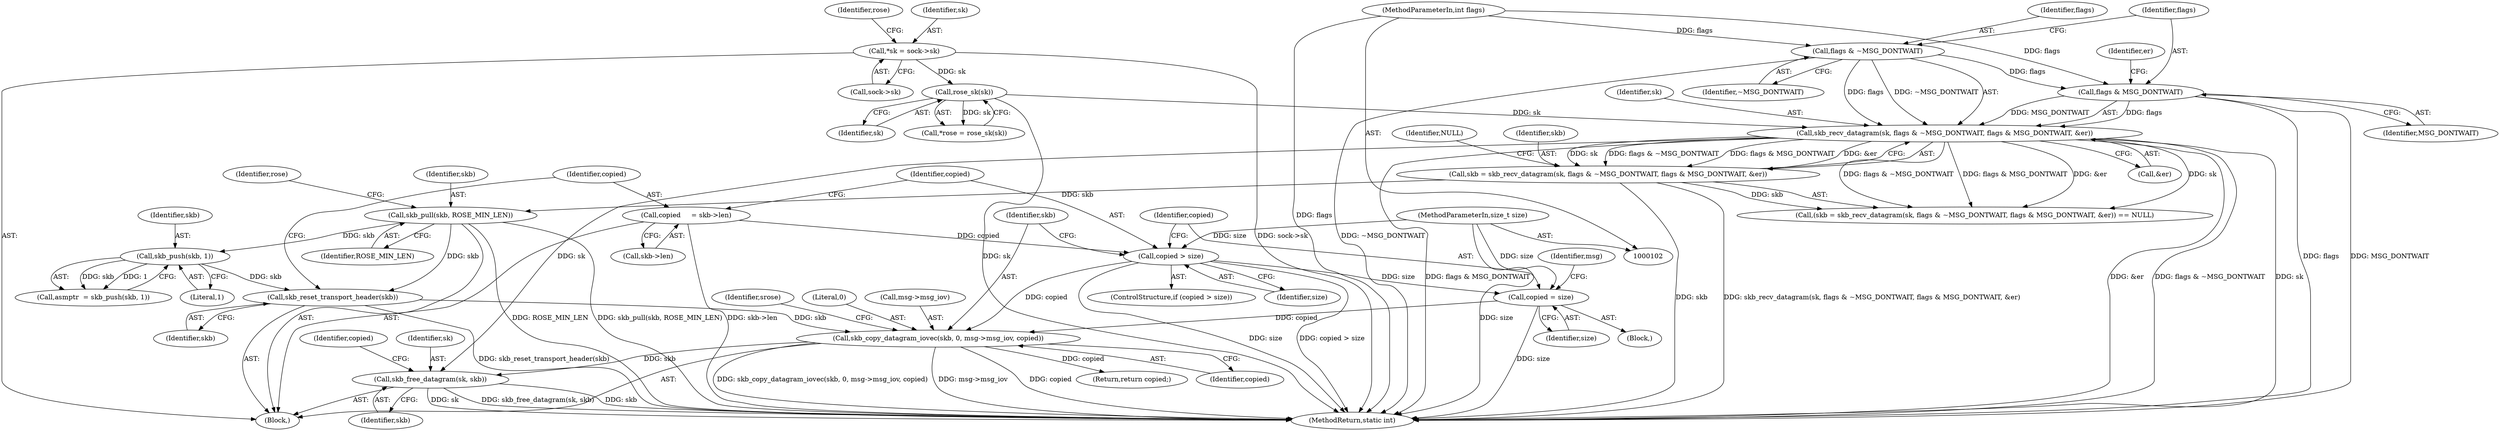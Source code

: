 digraph "0_linux_f3d3342602f8bcbf37d7c46641cb9bca7618eb1c_28@API" {
"1000325" [label="(Call,skb_free_datagram(sk, skb))"];
"1000147" [label="(Call,skb_recv_datagram(sk, flags & ~MSG_DONTWAIT, flags & MSG_DONTWAIT, &er))"];
"1000118" [label="(Call,rose_sk(sk))"];
"1000110" [label="(Call,*sk = sock->sk)"];
"1000149" [label="(Call,flags & ~MSG_DONTWAIT)"];
"1000107" [label="(MethodParameterIn,int flags)"];
"1000152" [label="(Call,flags & MSG_DONTWAIT)"];
"1000208" [label="(Call,skb_copy_datagram_iovec(skb, 0, msg->msg_iov, copied))"];
"1000188" [label="(Call,skb_reset_transport_header(skb))"];
"1000181" [label="(Call,skb_push(skb, 1))"];
"1000171" [label="(Call,skb_pull(skb, ROSE_MIN_LEN))"];
"1000145" [label="(Call,skb = skb_recv_datagram(sk, flags & ~MSG_DONTWAIT, flags & MSG_DONTWAIT, &er))"];
"1000200" [label="(Call,copied = size)"];
"1000196" [label="(Call,copied > size)"];
"1000190" [label="(Call,copied     = skb->len)"];
"1000106" [label="(MethodParameterIn,size_t size)"];
"1000327" [label="(Identifier,skb)"];
"1000157" [label="(Identifier,NULL)"];
"1000154" [label="(Identifier,MSG_DONTWAIT)"];
"1000195" [label="(ControlStructure,if (copied > size))"];
"1000117" [label="(Identifier,rose)"];
"1000119" [label="(Identifier,sk)"];
"1000200" [label="(Call,copied = size)"];
"1000183" [label="(Literal,1)"];
"1000330" [label="(MethodReturn,static int)"];
"1000110" [label="(Call,*sk = sock->sk)"];
"1000153" [label="(Identifier,flags)"];
"1000108" [label="(Block,)"];
"1000156" [label="(Identifier,er)"];
"1000155" [label="(Call,&er)"];
"1000118" [label="(Call,rose_sk(sk))"];
"1000173" [label="(Identifier,ROSE_MIN_LEN)"];
"1000325" [label="(Call,skb_free_datagram(sk, skb))"];
"1000176" [label="(Identifier,rose)"];
"1000172" [label="(Identifier,skb)"];
"1000150" [label="(Identifier,flags)"];
"1000151" [label="(Identifier,~MSG_DONTWAIT)"];
"1000192" [label="(Call,skb->len)"];
"1000147" [label="(Call,skb_recv_datagram(sk, flags & ~MSG_DONTWAIT, flags & MSG_DONTWAIT, &er))"];
"1000111" [label="(Identifier,sk)"];
"1000209" [label="(Identifier,skb)"];
"1000106" [label="(MethodParameterIn,size_t size)"];
"1000190" [label="(Call,copied     = skb->len)"];
"1000112" [label="(Call,sock->sk)"];
"1000198" [label="(Identifier,size)"];
"1000107" [label="(MethodParameterIn,int flags)"];
"1000202" [label="(Identifier,size)"];
"1000211" [label="(Call,msg->msg_iov)"];
"1000197" [label="(Identifier,copied)"];
"1000145" [label="(Call,skb = skb_recv_datagram(sk, flags & ~MSG_DONTWAIT, flags & MSG_DONTWAIT, &er))"];
"1000149" [label="(Call,flags & ~MSG_DONTWAIT)"];
"1000189" [label="(Identifier,skb)"];
"1000326" [label="(Identifier,sk)"];
"1000152" [label="(Call,flags & MSG_DONTWAIT)"];
"1000196" [label="(Call,copied > size)"];
"1000199" [label="(Block,)"];
"1000201" [label="(Identifier,copied)"];
"1000329" [label="(Identifier,copied)"];
"1000116" [label="(Call,*rose = rose_sk(sk))"];
"1000214" [label="(Identifier,copied)"];
"1000328" [label="(Return,return copied;)"];
"1000217" [label="(Identifier,srose)"];
"1000148" [label="(Identifier,sk)"];
"1000191" [label="(Identifier,copied)"];
"1000171" [label="(Call,skb_pull(skb, ROSE_MIN_LEN))"];
"1000146" [label="(Identifier,skb)"];
"1000188" [label="(Call,skb_reset_transport_header(skb))"];
"1000181" [label="(Call,skb_push(skb, 1))"];
"1000208" [label="(Call,skb_copy_datagram_iovec(skb, 0, msg->msg_iov, copied))"];
"1000182" [label="(Identifier,skb)"];
"1000179" [label="(Call,asmptr  = skb_push(skb, 1))"];
"1000205" [label="(Identifier,msg)"];
"1000210" [label="(Literal,0)"];
"1000144" [label="(Call,(skb = skb_recv_datagram(sk, flags & ~MSG_DONTWAIT, flags & MSG_DONTWAIT, &er)) == NULL)"];
"1000325" -> "1000108"  [label="AST: "];
"1000325" -> "1000327"  [label="CFG: "];
"1000326" -> "1000325"  [label="AST: "];
"1000327" -> "1000325"  [label="AST: "];
"1000329" -> "1000325"  [label="CFG: "];
"1000325" -> "1000330"  [label="DDG: sk"];
"1000325" -> "1000330"  [label="DDG: skb_free_datagram(sk, skb)"];
"1000325" -> "1000330"  [label="DDG: skb"];
"1000147" -> "1000325"  [label="DDG: sk"];
"1000208" -> "1000325"  [label="DDG: skb"];
"1000147" -> "1000145"  [label="AST: "];
"1000147" -> "1000155"  [label="CFG: "];
"1000148" -> "1000147"  [label="AST: "];
"1000149" -> "1000147"  [label="AST: "];
"1000152" -> "1000147"  [label="AST: "];
"1000155" -> "1000147"  [label="AST: "];
"1000145" -> "1000147"  [label="CFG: "];
"1000147" -> "1000330"  [label="DDG: flags & MSG_DONTWAIT"];
"1000147" -> "1000330"  [label="DDG: &er"];
"1000147" -> "1000330"  [label="DDG: flags & ~MSG_DONTWAIT"];
"1000147" -> "1000330"  [label="DDG: sk"];
"1000147" -> "1000144"  [label="DDG: sk"];
"1000147" -> "1000144"  [label="DDG: flags & ~MSG_DONTWAIT"];
"1000147" -> "1000144"  [label="DDG: flags & MSG_DONTWAIT"];
"1000147" -> "1000144"  [label="DDG: &er"];
"1000147" -> "1000145"  [label="DDG: sk"];
"1000147" -> "1000145"  [label="DDG: flags & ~MSG_DONTWAIT"];
"1000147" -> "1000145"  [label="DDG: flags & MSG_DONTWAIT"];
"1000147" -> "1000145"  [label="DDG: &er"];
"1000118" -> "1000147"  [label="DDG: sk"];
"1000149" -> "1000147"  [label="DDG: flags"];
"1000149" -> "1000147"  [label="DDG: ~MSG_DONTWAIT"];
"1000152" -> "1000147"  [label="DDG: flags"];
"1000152" -> "1000147"  [label="DDG: MSG_DONTWAIT"];
"1000118" -> "1000116"  [label="AST: "];
"1000118" -> "1000119"  [label="CFG: "];
"1000119" -> "1000118"  [label="AST: "];
"1000116" -> "1000118"  [label="CFG: "];
"1000118" -> "1000330"  [label="DDG: sk"];
"1000118" -> "1000116"  [label="DDG: sk"];
"1000110" -> "1000118"  [label="DDG: sk"];
"1000110" -> "1000108"  [label="AST: "];
"1000110" -> "1000112"  [label="CFG: "];
"1000111" -> "1000110"  [label="AST: "];
"1000112" -> "1000110"  [label="AST: "];
"1000117" -> "1000110"  [label="CFG: "];
"1000110" -> "1000330"  [label="DDG: sock->sk"];
"1000149" -> "1000151"  [label="CFG: "];
"1000150" -> "1000149"  [label="AST: "];
"1000151" -> "1000149"  [label="AST: "];
"1000153" -> "1000149"  [label="CFG: "];
"1000149" -> "1000330"  [label="DDG: ~MSG_DONTWAIT"];
"1000107" -> "1000149"  [label="DDG: flags"];
"1000149" -> "1000152"  [label="DDG: flags"];
"1000107" -> "1000102"  [label="AST: "];
"1000107" -> "1000330"  [label="DDG: flags"];
"1000107" -> "1000152"  [label="DDG: flags"];
"1000152" -> "1000154"  [label="CFG: "];
"1000153" -> "1000152"  [label="AST: "];
"1000154" -> "1000152"  [label="AST: "];
"1000156" -> "1000152"  [label="CFG: "];
"1000152" -> "1000330"  [label="DDG: flags"];
"1000152" -> "1000330"  [label="DDG: MSG_DONTWAIT"];
"1000208" -> "1000108"  [label="AST: "];
"1000208" -> "1000214"  [label="CFG: "];
"1000209" -> "1000208"  [label="AST: "];
"1000210" -> "1000208"  [label="AST: "];
"1000211" -> "1000208"  [label="AST: "];
"1000214" -> "1000208"  [label="AST: "];
"1000217" -> "1000208"  [label="CFG: "];
"1000208" -> "1000330"  [label="DDG: copied"];
"1000208" -> "1000330"  [label="DDG: skb_copy_datagram_iovec(skb, 0, msg->msg_iov, copied)"];
"1000208" -> "1000330"  [label="DDG: msg->msg_iov"];
"1000188" -> "1000208"  [label="DDG: skb"];
"1000200" -> "1000208"  [label="DDG: copied"];
"1000196" -> "1000208"  [label="DDG: copied"];
"1000208" -> "1000328"  [label="DDG: copied"];
"1000188" -> "1000108"  [label="AST: "];
"1000188" -> "1000189"  [label="CFG: "];
"1000189" -> "1000188"  [label="AST: "];
"1000191" -> "1000188"  [label="CFG: "];
"1000188" -> "1000330"  [label="DDG: skb_reset_transport_header(skb)"];
"1000181" -> "1000188"  [label="DDG: skb"];
"1000171" -> "1000188"  [label="DDG: skb"];
"1000181" -> "1000179"  [label="AST: "];
"1000181" -> "1000183"  [label="CFG: "];
"1000182" -> "1000181"  [label="AST: "];
"1000183" -> "1000181"  [label="AST: "];
"1000179" -> "1000181"  [label="CFG: "];
"1000181" -> "1000179"  [label="DDG: skb"];
"1000181" -> "1000179"  [label="DDG: 1"];
"1000171" -> "1000181"  [label="DDG: skb"];
"1000171" -> "1000108"  [label="AST: "];
"1000171" -> "1000173"  [label="CFG: "];
"1000172" -> "1000171"  [label="AST: "];
"1000173" -> "1000171"  [label="AST: "];
"1000176" -> "1000171"  [label="CFG: "];
"1000171" -> "1000330"  [label="DDG: ROSE_MIN_LEN"];
"1000171" -> "1000330"  [label="DDG: skb_pull(skb, ROSE_MIN_LEN)"];
"1000145" -> "1000171"  [label="DDG: skb"];
"1000145" -> "1000144"  [label="AST: "];
"1000146" -> "1000145"  [label="AST: "];
"1000157" -> "1000145"  [label="CFG: "];
"1000145" -> "1000330"  [label="DDG: skb"];
"1000145" -> "1000330"  [label="DDG: skb_recv_datagram(sk, flags & ~MSG_DONTWAIT, flags & MSG_DONTWAIT, &er)"];
"1000145" -> "1000144"  [label="DDG: skb"];
"1000200" -> "1000199"  [label="AST: "];
"1000200" -> "1000202"  [label="CFG: "];
"1000201" -> "1000200"  [label="AST: "];
"1000202" -> "1000200"  [label="AST: "];
"1000205" -> "1000200"  [label="CFG: "];
"1000200" -> "1000330"  [label="DDG: size"];
"1000196" -> "1000200"  [label="DDG: size"];
"1000106" -> "1000200"  [label="DDG: size"];
"1000196" -> "1000195"  [label="AST: "];
"1000196" -> "1000198"  [label="CFG: "];
"1000197" -> "1000196"  [label="AST: "];
"1000198" -> "1000196"  [label="AST: "];
"1000201" -> "1000196"  [label="CFG: "];
"1000209" -> "1000196"  [label="CFG: "];
"1000196" -> "1000330"  [label="DDG: copied > size"];
"1000196" -> "1000330"  [label="DDG: size"];
"1000190" -> "1000196"  [label="DDG: copied"];
"1000106" -> "1000196"  [label="DDG: size"];
"1000190" -> "1000108"  [label="AST: "];
"1000190" -> "1000192"  [label="CFG: "];
"1000191" -> "1000190"  [label="AST: "];
"1000192" -> "1000190"  [label="AST: "];
"1000197" -> "1000190"  [label="CFG: "];
"1000190" -> "1000330"  [label="DDG: skb->len"];
"1000106" -> "1000102"  [label="AST: "];
"1000106" -> "1000330"  [label="DDG: size"];
}
